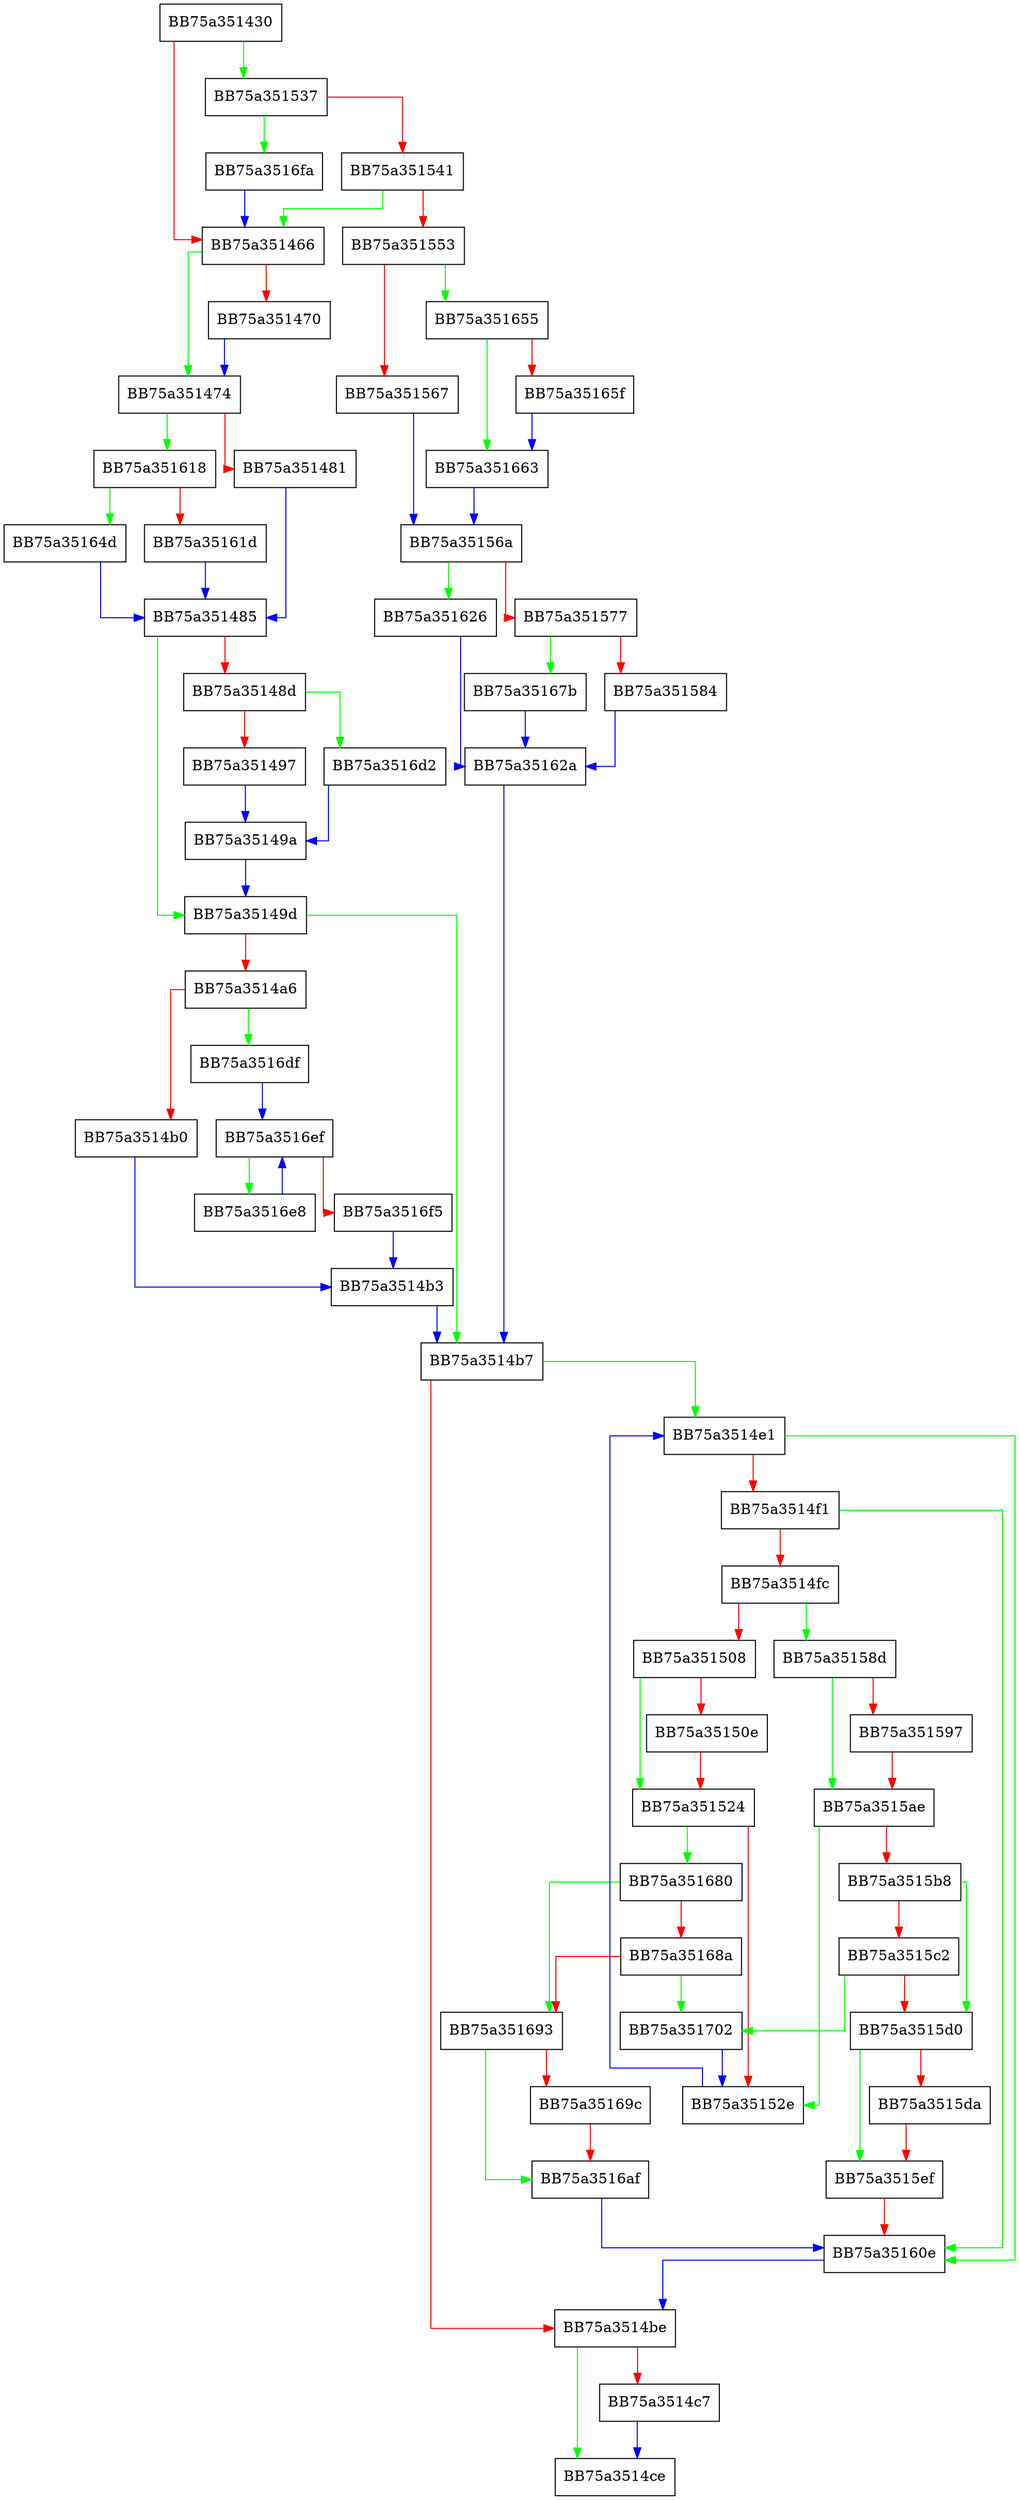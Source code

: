 digraph _Extract {
  node [shape="box"];
  graph [splines=ortho];
  BB75a351430 -> BB75a351537 [color="green"];
  BB75a351430 -> BB75a351466 [color="red"];
  BB75a351466 -> BB75a351474 [color="green"];
  BB75a351466 -> BB75a351470 [color="red"];
  BB75a351470 -> BB75a351474 [color="blue"];
  BB75a351474 -> BB75a351618 [color="green"];
  BB75a351474 -> BB75a351481 [color="red"];
  BB75a351481 -> BB75a351485 [color="blue"];
  BB75a351485 -> BB75a35149d [color="green"];
  BB75a351485 -> BB75a35148d [color="red"];
  BB75a35148d -> BB75a3516d2 [color="green"];
  BB75a35148d -> BB75a351497 [color="red"];
  BB75a351497 -> BB75a35149a [color="blue"];
  BB75a35149a -> BB75a35149d [color="blue"];
  BB75a35149d -> BB75a3514b7 [color="green"];
  BB75a35149d -> BB75a3514a6 [color="red"];
  BB75a3514a6 -> BB75a3516df [color="green"];
  BB75a3514a6 -> BB75a3514b0 [color="red"];
  BB75a3514b0 -> BB75a3514b3 [color="blue"];
  BB75a3514b3 -> BB75a3514b7 [color="blue"];
  BB75a3514b7 -> BB75a3514e1 [color="green"];
  BB75a3514b7 -> BB75a3514be [color="red"];
  BB75a3514be -> BB75a3514ce [color="green"];
  BB75a3514be -> BB75a3514c7 [color="red"];
  BB75a3514c7 -> BB75a3514ce [color="blue"];
  BB75a3514e1 -> BB75a35160e [color="green"];
  BB75a3514e1 -> BB75a3514f1 [color="red"];
  BB75a3514f1 -> BB75a35160e [color="green"];
  BB75a3514f1 -> BB75a3514fc [color="red"];
  BB75a3514fc -> BB75a35158d [color="green"];
  BB75a3514fc -> BB75a351508 [color="red"];
  BB75a351508 -> BB75a351524 [color="green"];
  BB75a351508 -> BB75a35150e [color="red"];
  BB75a35150e -> BB75a351524 [color="red"];
  BB75a351524 -> BB75a351680 [color="green"];
  BB75a351524 -> BB75a35152e [color="red"];
  BB75a35152e -> BB75a3514e1 [color="blue"];
  BB75a351537 -> BB75a3516fa [color="green"];
  BB75a351537 -> BB75a351541 [color="red"];
  BB75a351541 -> BB75a351466 [color="green"];
  BB75a351541 -> BB75a351553 [color="red"];
  BB75a351553 -> BB75a351655 [color="green"];
  BB75a351553 -> BB75a351567 [color="red"];
  BB75a351567 -> BB75a35156a [color="blue"];
  BB75a35156a -> BB75a351626 [color="green"];
  BB75a35156a -> BB75a351577 [color="red"];
  BB75a351577 -> BB75a35167b [color="green"];
  BB75a351577 -> BB75a351584 [color="red"];
  BB75a351584 -> BB75a35162a [color="blue"];
  BB75a35158d -> BB75a3515ae [color="green"];
  BB75a35158d -> BB75a351597 [color="red"];
  BB75a351597 -> BB75a3515ae [color="red"];
  BB75a3515ae -> BB75a35152e [color="green"];
  BB75a3515ae -> BB75a3515b8 [color="red"];
  BB75a3515b8 -> BB75a3515d0 [color="green"];
  BB75a3515b8 -> BB75a3515c2 [color="red"];
  BB75a3515c2 -> BB75a351702 [color="green"];
  BB75a3515c2 -> BB75a3515d0 [color="red"];
  BB75a3515d0 -> BB75a3515ef [color="green"];
  BB75a3515d0 -> BB75a3515da [color="red"];
  BB75a3515da -> BB75a3515ef [color="red"];
  BB75a3515ef -> BB75a35160e [color="red"];
  BB75a35160e -> BB75a3514be [color="blue"];
  BB75a351618 -> BB75a35164d [color="green"];
  BB75a351618 -> BB75a35161d [color="red"];
  BB75a35161d -> BB75a351485 [color="blue"];
  BB75a351626 -> BB75a35162a [color="blue"];
  BB75a35162a -> BB75a3514b7 [color="blue"];
  BB75a35164d -> BB75a351485 [color="blue"];
  BB75a351655 -> BB75a351663 [color="green"];
  BB75a351655 -> BB75a35165f [color="red"];
  BB75a35165f -> BB75a351663 [color="blue"];
  BB75a351663 -> BB75a35156a [color="blue"];
  BB75a35167b -> BB75a35162a [color="blue"];
  BB75a351680 -> BB75a351693 [color="green"];
  BB75a351680 -> BB75a35168a [color="red"];
  BB75a35168a -> BB75a351702 [color="green"];
  BB75a35168a -> BB75a351693 [color="red"];
  BB75a351693 -> BB75a3516af [color="green"];
  BB75a351693 -> BB75a35169c [color="red"];
  BB75a35169c -> BB75a3516af [color="red"];
  BB75a3516af -> BB75a35160e [color="blue"];
  BB75a3516d2 -> BB75a35149a [color="blue"];
  BB75a3516df -> BB75a3516ef [color="blue"];
  BB75a3516e8 -> BB75a3516ef [color="blue"];
  BB75a3516ef -> BB75a3516e8 [color="green"];
  BB75a3516ef -> BB75a3516f5 [color="red"];
  BB75a3516f5 -> BB75a3514b3 [color="blue"];
  BB75a3516fa -> BB75a351466 [color="blue"];
  BB75a351702 -> BB75a35152e [color="blue"];
}